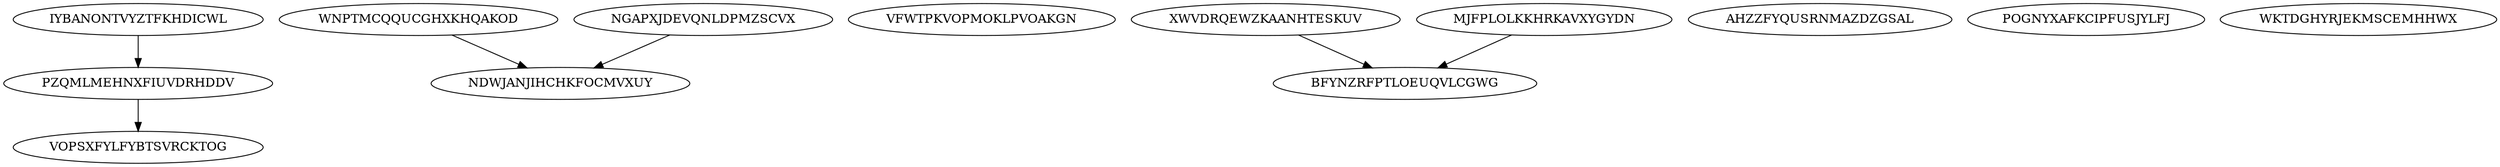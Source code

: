 digraph N13M6 {
	IYBANONTVYZTFKHDICWL	[Weight=14];
	WNPTMCQQUCGHXKHQAKOD	[Weight=14];
	VFWTPKVOPMOKLPVOAKGN	[Weight=17];
	XWVDRQEWZKAANHTESKUV	[Weight=18];
	MJFPLOLKKHRKAVXYGYDN	[Weight=16];
	AHZZFYQUSRNMAZDZGSAL	[Weight=17];
	NGAPXJDEVQNLDPMZSCVX	[Weight=12];
	POGNYXAFKCIPFUSJYLFJ	[Weight=17];
	PZQMLMEHNXFIUVDRHDDV	[Weight=13];
	WKTDGHYRJEKMSCEMHHWX	[Weight=11];
	BFYNZRFPTLOEUQVLCGWG	[Weight=16];
	NDWJANJIHCHKFOCMVXUY	[Weight=15];
	VOPSXFYLFYBTSVRCKTOG	[Weight=18];
	XWVDRQEWZKAANHTESKUV -> BFYNZRFPTLOEUQVLCGWG [Weight=16];
	MJFPLOLKKHRKAVXYGYDN -> BFYNZRFPTLOEUQVLCGWG [Weight=20];
	NGAPXJDEVQNLDPMZSCVX -> NDWJANJIHCHKFOCMVXUY [Weight=12];
	PZQMLMEHNXFIUVDRHDDV -> VOPSXFYLFYBTSVRCKTOG [Weight=19];
	IYBANONTVYZTFKHDICWL -> PZQMLMEHNXFIUVDRHDDV [Weight=13];
	WNPTMCQQUCGHXKHQAKOD -> NDWJANJIHCHKFOCMVXUY [Weight=10];
}
